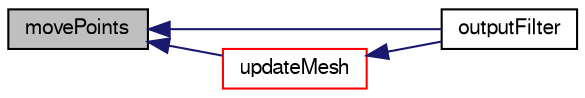 digraph "movePoints"
{
  bgcolor="transparent";
  edge [fontname="FreeSans",fontsize="10",labelfontname="FreeSans",labelfontsize="10"];
  node [fontname="FreeSans",fontsize="10",shape=record];
  rankdir="LR";
  Node78 [label="movePoints",height=0.2,width=0.4,color="black", fillcolor="grey75", style="filled", fontcolor="black"];
  Node78 -> Node79 [dir="back",color="midnightblue",fontsize="10",style="solid",fontname="FreeSans"];
  Node79 [label="outputFilter",height=0.2,width=0.4,color="black",URL="$a26134.html#a541536f356684a7a85908e97133f85bb",tooltip="Return the output filter. "];
  Node78 -> Node80 [dir="back",color="midnightblue",fontsize="10",style="solid",fontname="FreeSans"];
  Node80 [label="updateMesh",height=0.2,width=0.4,color="red",URL="$a26134.html#a9c8cde0b192708d622d874f8cc2df66d",tooltip="Update for changes of mesh. "];
  Node80 -> Node79 [dir="back",color="midnightblue",fontsize="10",style="solid",fontname="FreeSans"];
}
